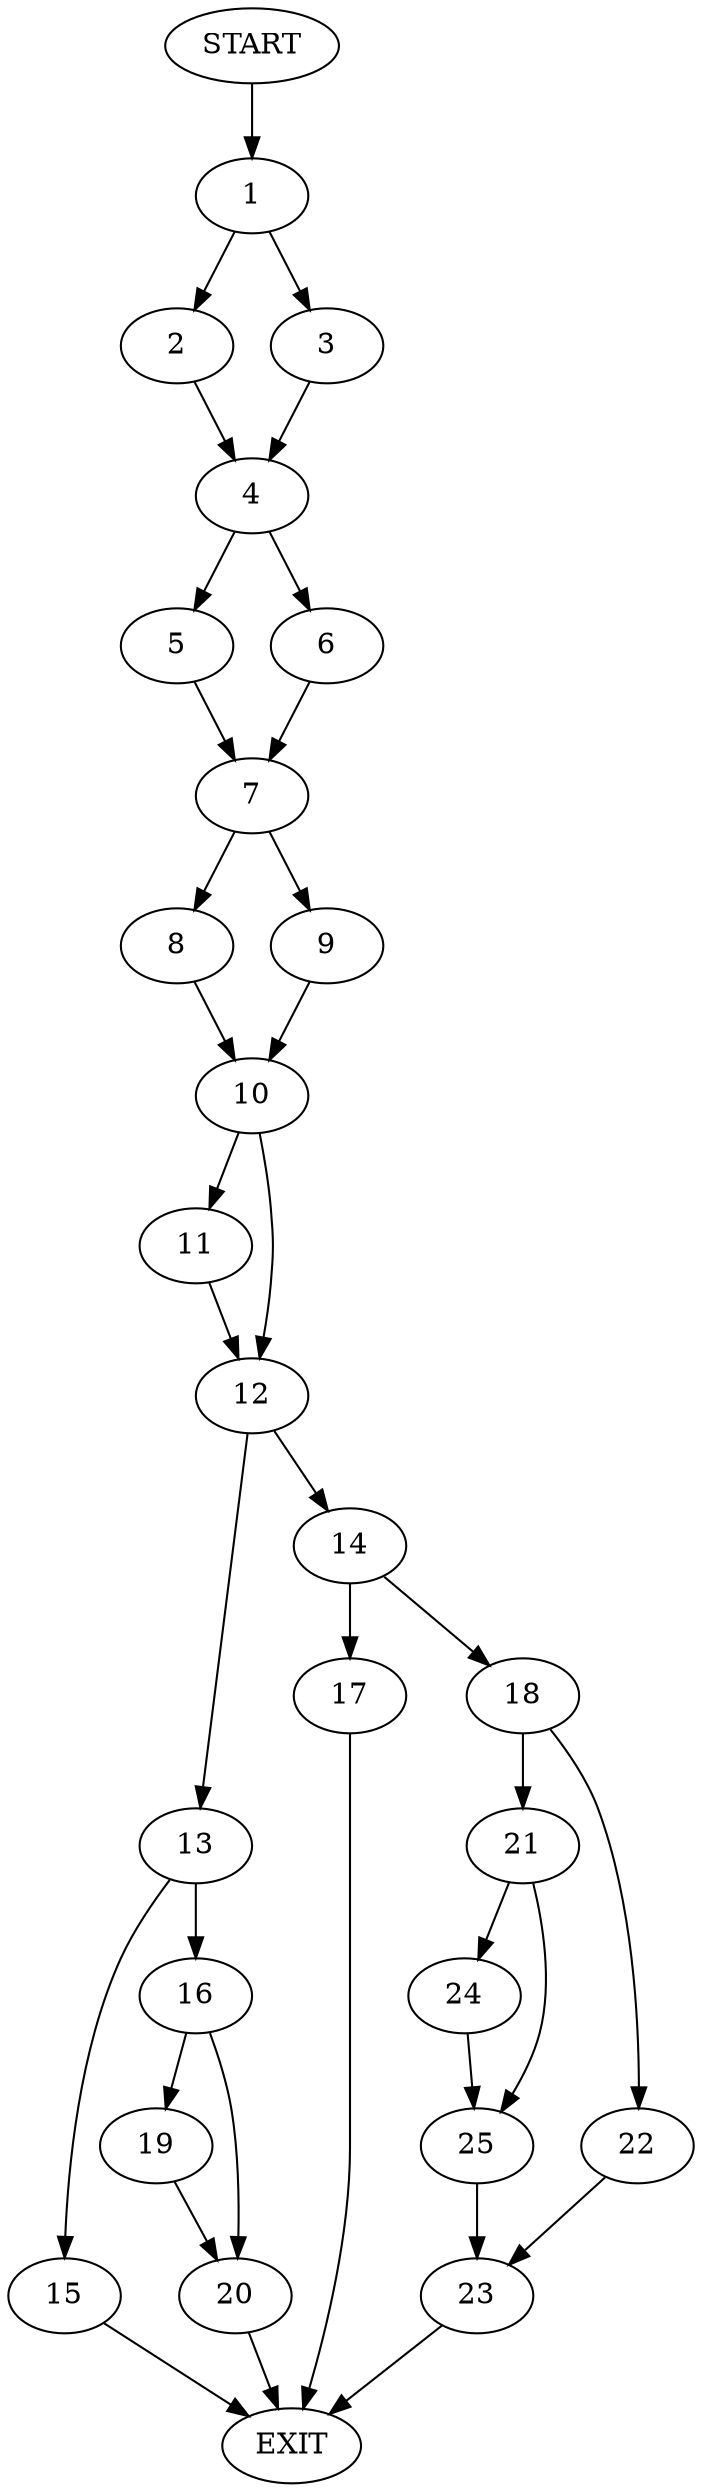 digraph {
0 [label="START"]
26 [label="EXIT"]
0 -> 1
1 -> 2
1 -> 3
2 -> 4
3 -> 4
4 -> 5
4 -> 6
6 -> 7
5 -> 7
7 -> 8
7 -> 9
8 -> 10
9 -> 10
10 -> 11
10 -> 12
11 -> 12
12 -> 13
12 -> 14
13 -> 15
13 -> 16
14 -> 17
14 -> 18
16 -> 19
16 -> 20
15 -> 26
19 -> 20
20 -> 26
17 -> 26
18 -> 21
18 -> 22
22 -> 23
21 -> 24
21 -> 25
24 -> 25
25 -> 23
23 -> 26
}
